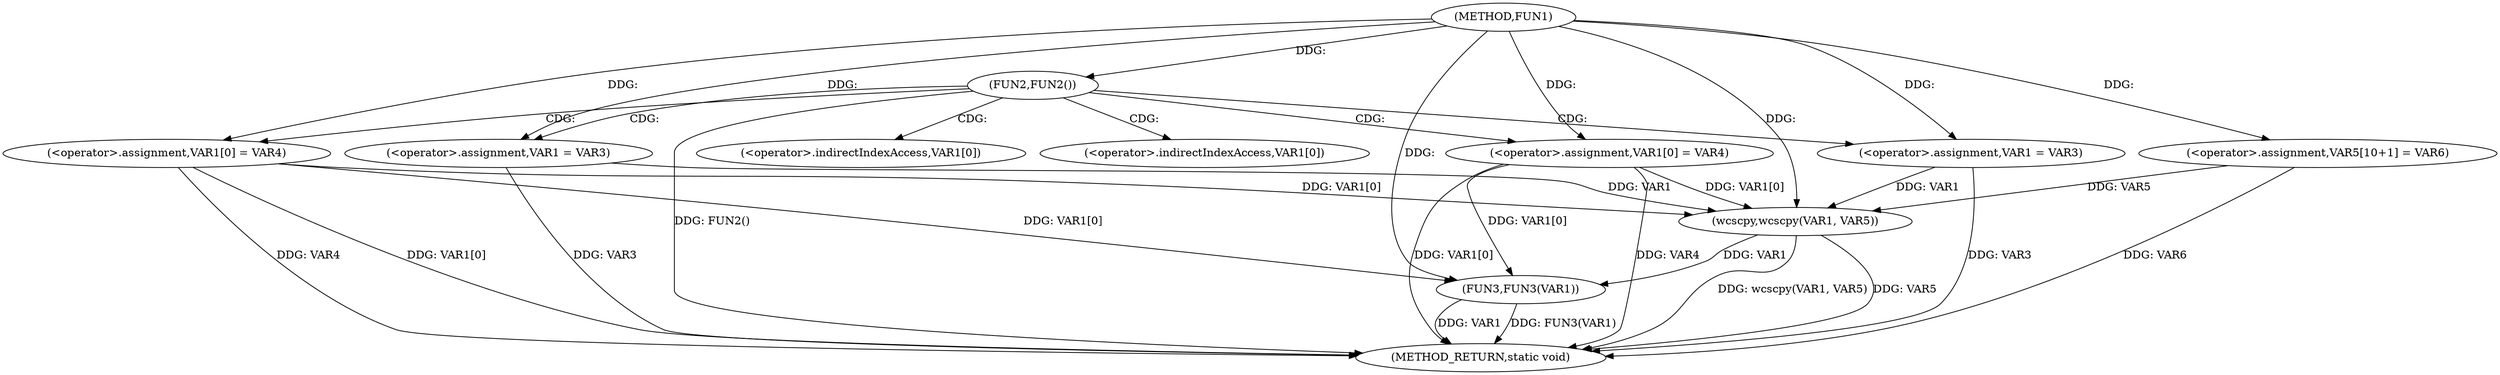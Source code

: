 digraph FUN1 {  
"1000100" [label = "(METHOD,FUN1)" ]
"1000136" [label = "(METHOD_RETURN,static void)" ]
"1000106" [label = "(FUN2,FUN2())" ]
"1000108" [label = "(<operator>.assignment,VAR1 = VAR3)" ]
"1000111" [label = "(<operator>.assignment,VAR1[0] = VAR4)" ]
"1000118" [label = "(<operator>.assignment,VAR1 = VAR3)" ]
"1000121" [label = "(<operator>.assignment,VAR1[0] = VAR4)" ]
"1000128" [label = "(<operator>.assignment,VAR5[10+1] = VAR6)" ]
"1000131" [label = "(wcscpy,wcscpy(VAR1, VAR5))" ]
"1000134" [label = "(FUN3,FUN3(VAR1))" ]
"1000112" [label = "(<operator>.indirectIndexAccess,VAR1[0])" ]
"1000122" [label = "(<operator>.indirectIndexAccess,VAR1[0])" ]
  "1000128" -> "1000136"  [ label = "DDG: VAR6"] 
  "1000121" -> "1000136"  [ label = "DDG: VAR4"] 
  "1000134" -> "1000136"  [ label = "DDG: FUN3(VAR1)"] 
  "1000121" -> "1000136"  [ label = "DDG: VAR1[0]"] 
  "1000106" -> "1000136"  [ label = "DDG: FUN2()"] 
  "1000131" -> "1000136"  [ label = "DDG: wcscpy(VAR1, VAR5)"] 
  "1000111" -> "1000136"  [ label = "DDG: VAR4"] 
  "1000131" -> "1000136"  [ label = "DDG: VAR5"] 
  "1000111" -> "1000136"  [ label = "DDG: VAR1[0]"] 
  "1000134" -> "1000136"  [ label = "DDG: VAR1"] 
  "1000108" -> "1000136"  [ label = "DDG: VAR3"] 
  "1000118" -> "1000136"  [ label = "DDG: VAR3"] 
  "1000100" -> "1000106"  [ label = "DDG: "] 
  "1000100" -> "1000108"  [ label = "DDG: "] 
  "1000100" -> "1000111"  [ label = "DDG: "] 
  "1000100" -> "1000118"  [ label = "DDG: "] 
  "1000100" -> "1000121"  [ label = "DDG: "] 
  "1000100" -> "1000128"  [ label = "DDG: "] 
  "1000111" -> "1000131"  [ label = "DDG: VAR1[0]"] 
  "1000121" -> "1000131"  [ label = "DDG: VAR1[0]"] 
  "1000118" -> "1000131"  [ label = "DDG: VAR1"] 
  "1000108" -> "1000131"  [ label = "DDG: VAR1"] 
  "1000100" -> "1000131"  [ label = "DDG: "] 
  "1000128" -> "1000131"  [ label = "DDG: VAR5"] 
  "1000131" -> "1000134"  [ label = "DDG: VAR1"] 
  "1000111" -> "1000134"  [ label = "DDG: VAR1[0]"] 
  "1000121" -> "1000134"  [ label = "DDG: VAR1[0]"] 
  "1000100" -> "1000134"  [ label = "DDG: "] 
  "1000106" -> "1000112"  [ label = "CDG: "] 
  "1000106" -> "1000121"  [ label = "CDG: "] 
  "1000106" -> "1000108"  [ label = "CDG: "] 
  "1000106" -> "1000118"  [ label = "CDG: "] 
  "1000106" -> "1000111"  [ label = "CDG: "] 
  "1000106" -> "1000122"  [ label = "CDG: "] 
}
